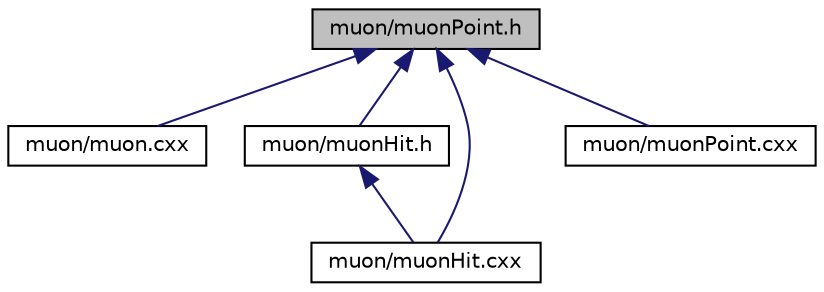digraph "muon/muonPoint.h"
{
 // LATEX_PDF_SIZE
  edge [fontname="Helvetica",fontsize="10",labelfontname="Helvetica",labelfontsize="10"];
  node [fontname="Helvetica",fontsize="10",shape=record];
  Node1 [label="muon/muonPoint.h",height=0.2,width=0.4,color="black", fillcolor="grey75", style="filled", fontcolor="black",tooltip=" "];
  Node1 -> Node2 [dir="back",color="midnightblue",fontsize="10",style="solid",fontname="Helvetica"];
  Node2 [label="muon/muon.cxx",height=0.2,width=0.4,color="black", fillcolor="white", style="filled",URL="$muon_8cxx.html",tooltip=" "];
  Node1 -> Node3 [dir="back",color="midnightblue",fontsize="10",style="solid",fontname="Helvetica"];
  Node3 [label="muon/muonHit.h",height=0.2,width=0.4,color="black", fillcolor="white", style="filled",URL="$muonHit_8h.html",tooltip=" "];
  Node3 -> Node4 [dir="back",color="midnightblue",fontsize="10",style="solid",fontname="Helvetica"];
  Node4 [label="muon/muonHit.cxx",height=0.2,width=0.4,color="black", fillcolor="white", style="filled",URL="$muonHit_8cxx.html",tooltip=" "];
  Node1 -> Node4 [dir="back",color="midnightblue",fontsize="10",style="solid",fontname="Helvetica"];
  Node1 -> Node5 [dir="back",color="midnightblue",fontsize="10",style="solid",fontname="Helvetica"];
  Node5 [label="muon/muonPoint.cxx",height=0.2,width=0.4,color="black", fillcolor="white", style="filled",URL="$muonPoint_8cxx.html",tooltip=" "];
}
